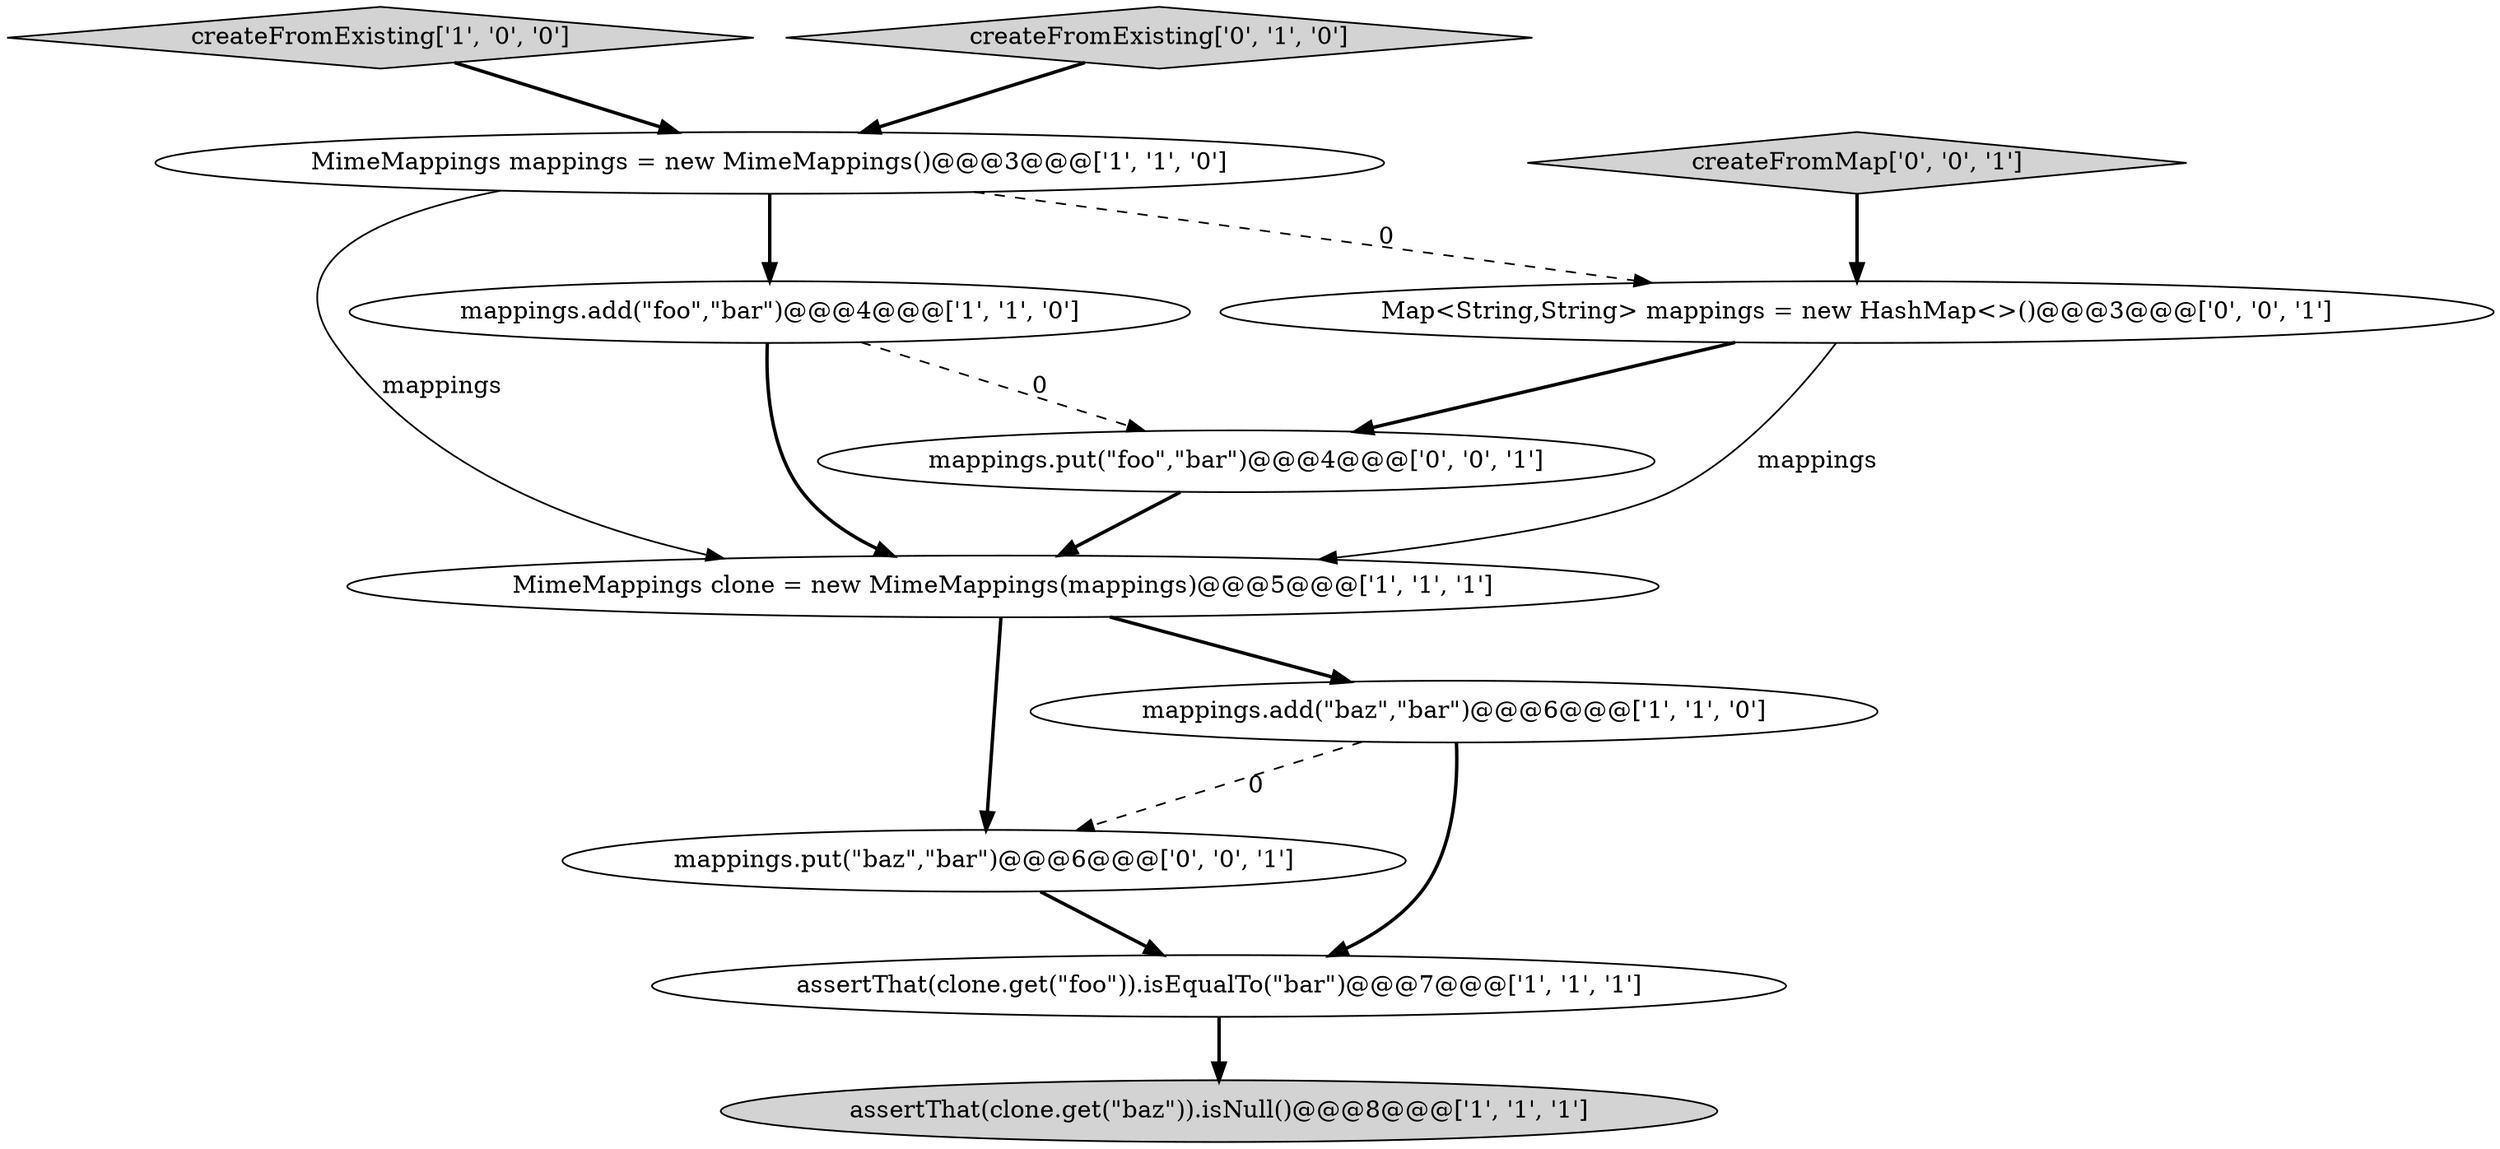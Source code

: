 digraph {
9 [style = filled, label = "Map<String,String> mappings = new HashMap<>()@@@3@@@['0', '0', '1']", fillcolor = white, shape = ellipse image = "AAA0AAABBB3BBB"];
0 [style = filled, label = "MimeMappings mappings = new MimeMappings()@@@3@@@['1', '1', '0']", fillcolor = white, shape = ellipse image = "AAA0AAABBB1BBB"];
2 [style = filled, label = "assertThat(clone.get(\"baz\")).isNull()@@@8@@@['1', '1', '1']", fillcolor = lightgray, shape = ellipse image = "AAA0AAABBB1BBB"];
10 [style = filled, label = "mappings.put(\"foo\",\"bar\")@@@4@@@['0', '0', '1']", fillcolor = white, shape = ellipse image = "AAA0AAABBB3BBB"];
1 [style = filled, label = "createFromExisting['1', '0', '0']", fillcolor = lightgray, shape = diamond image = "AAA0AAABBB1BBB"];
6 [style = filled, label = "MimeMappings clone = new MimeMappings(mappings)@@@5@@@['1', '1', '1']", fillcolor = white, shape = ellipse image = "AAA0AAABBB1BBB"];
7 [style = filled, label = "createFromExisting['0', '1', '0']", fillcolor = lightgray, shape = diamond image = "AAA0AAABBB2BBB"];
11 [style = filled, label = "createFromMap['0', '0', '1']", fillcolor = lightgray, shape = diamond image = "AAA0AAABBB3BBB"];
5 [style = filled, label = "assertThat(clone.get(\"foo\")).isEqualTo(\"bar\")@@@7@@@['1', '1', '1']", fillcolor = white, shape = ellipse image = "AAA0AAABBB1BBB"];
8 [style = filled, label = "mappings.put(\"baz\",\"bar\")@@@6@@@['0', '0', '1']", fillcolor = white, shape = ellipse image = "AAA0AAABBB3BBB"];
4 [style = filled, label = "mappings.add(\"foo\",\"bar\")@@@4@@@['1', '1', '0']", fillcolor = white, shape = ellipse image = "AAA0AAABBB1BBB"];
3 [style = filled, label = "mappings.add(\"baz\",\"bar\")@@@6@@@['1', '1', '0']", fillcolor = white, shape = ellipse image = "AAA0AAABBB1BBB"];
3->8 [style = dashed, label="0"];
6->3 [style = bold, label=""];
9->6 [style = solid, label="mappings"];
5->2 [style = bold, label=""];
3->5 [style = bold, label=""];
7->0 [style = bold, label=""];
0->6 [style = solid, label="mappings"];
1->0 [style = bold, label=""];
0->9 [style = dashed, label="0"];
9->10 [style = bold, label=""];
8->5 [style = bold, label=""];
4->10 [style = dashed, label="0"];
11->9 [style = bold, label=""];
0->4 [style = bold, label=""];
4->6 [style = bold, label=""];
10->6 [style = bold, label=""];
6->8 [style = bold, label=""];
}

